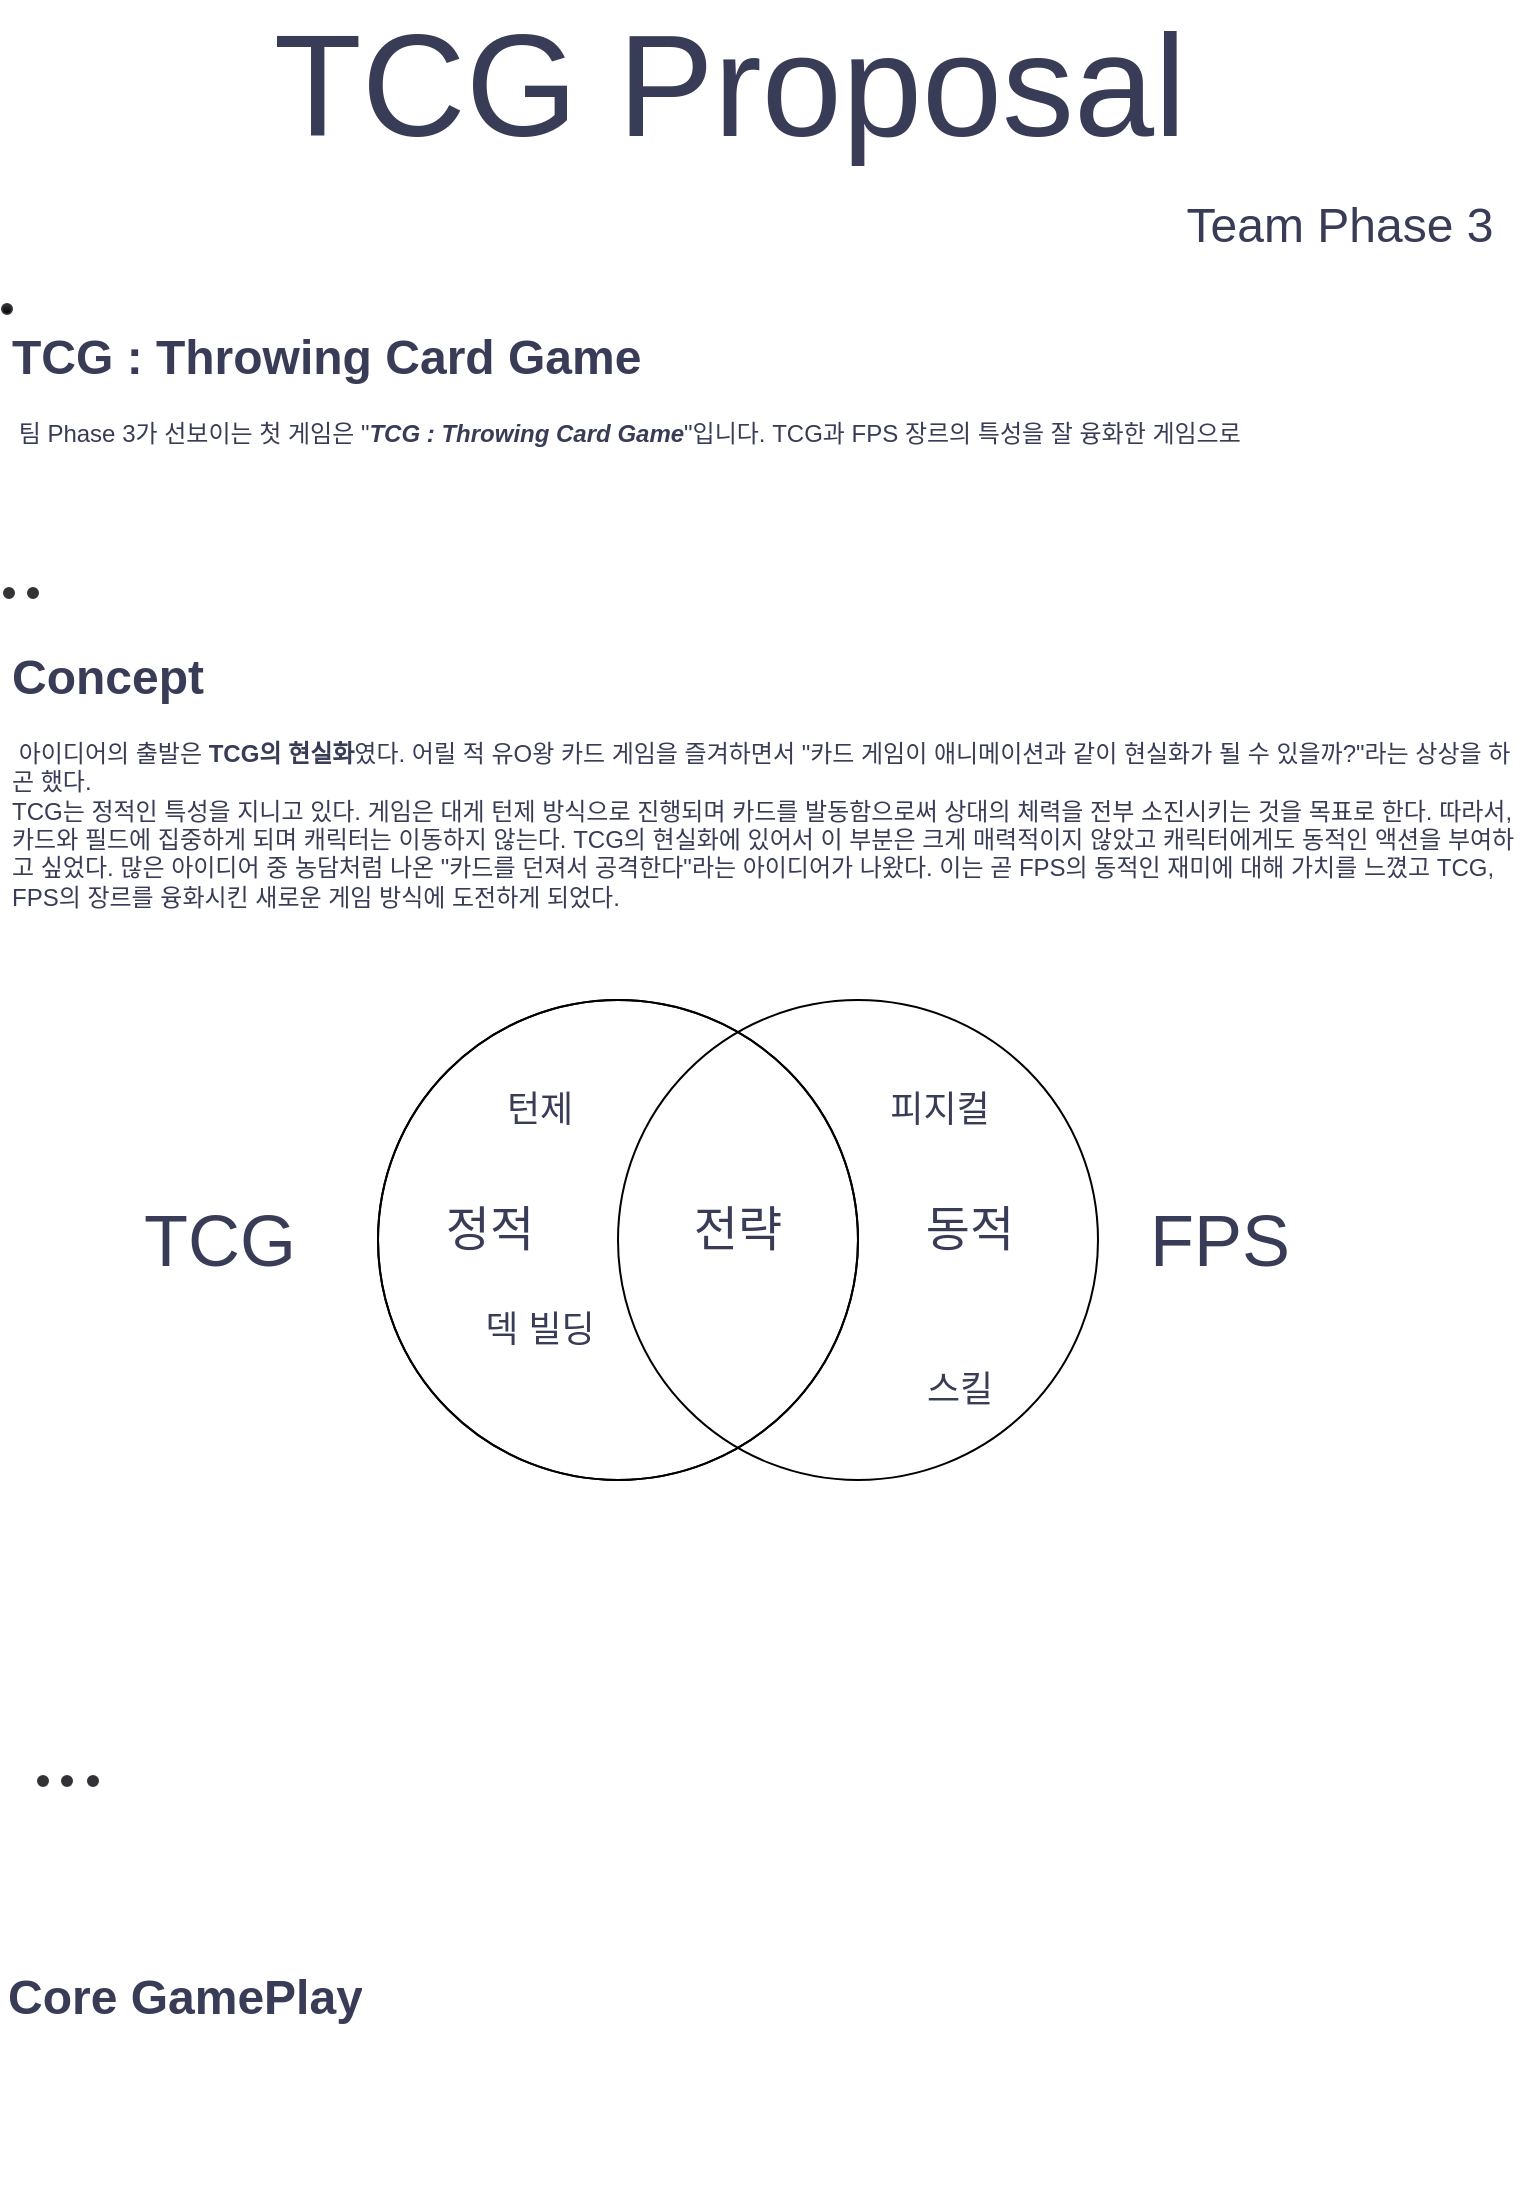 <mxfile version="24.3.0" type="github">
  <diagram name="페이지-1" id="QHebS5T0b-sYKPWRnpNN">
    <mxGraphModel dx="1167" dy="580" grid="1" gridSize="10" guides="1" tooltips="1" connect="1" arrows="1" fold="1" page="1" pageScale="1" pageWidth="827" pageHeight="1169" math="0" shadow="0">
      <root>
        <mxCell id="0" />
        <mxCell id="1" parent="0" />
        <mxCell id="LrQ1rgqcppHwZhbcvA47-1" value="&lt;font style=&quot;font-size: 72px;&quot;&gt;TCG Proposal&lt;/font&gt;" style="text;html=1;align=center;verticalAlign=middle;whiteSpace=wrap;rounded=0;labelBackgroundColor=none;fontColor=#393C56;" vertex="1" parent="1">
          <mxGeometry x="140" y="50" width="520" height="30" as="geometry" />
        </mxCell>
        <mxCell id="LrQ1rgqcppHwZhbcvA47-2" value="&lt;font style=&quot;font-size: 24px;&quot;&gt;Team Phase 3&lt;/font&gt;" style="text;html=1;align=center;verticalAlign=middle;whiteSpace=wrap;rounded=0;labelBackgroundColor=none;fontColor=#393C56;" vertex="1" parent="1">
          <mxGeometry x="610" y="120" width="190" height="30" as="geometry" />
        </mxCell>
        <mxCell id="LrQ1rgqcppHwZhbcvA47-4" value="&lt;h1 style=&quot;margin-top: 0px;&quot;&gt;TCG : Throwing Card Game&lt;/h1&gt;&lt;div&gt;&amp;nbsp;팀 Phase 3가 선보이는 첫 게임은 &quot;&lt;i&gt;&lt;b&gt;TCG : Throwing Card Game&lt;/b&gt;&lt;/i&gt;&quot;입니다. TCG과 FPS 장르의 특성을 잘 융화한 게임으로&amp;nbsp;&lt;/div&gt;" style="text;html=1;whiteSpace=wrap;overflow=hidden;rounded=0;fontColor=#393C56;" vertex="1" parent="1">
          <mxGeometry x="39" y="180" width="761" height="120" as="geometry" />
        </mxCell>
        <mxCell id="LrQ1rgqcppHwZhbcvA47-5" value="" style="ellipse;whiteSpace=wrap;html=1;aspect=fixed;strokeColor=#333337;fillColor=#333337;gradientColor=default;" vertex="1" parent="1">
          <mxGeometry x="36" y="174" width="5" height="5" as="geometry" />
        </mxCell>
        <mxCell id="LrQ1rgqcppHwZhbcvA47-8" value="&lt;h1 style=&quot;margin-top: 0px;&quot;&gt;Concept&lt;/h1&gt;&lt;div&gt;&amp;nbsp;아이디어의 출발은 &lt;b style=&quot;&quot;&gt;TCG의 현실화&lt;/b&gt;였다. 어릴 적 유O왕 카드 게임을 즐겨하면서 &quot;카드 게임이 애니메이션과 같이 현실화가 될 수 있을까?&quot;라는 상상을 하곤 했다.&amp;nbsp;&lt;/div&gt;&lt;div&gt;TCG는 정적인 특성을 지니고 있다. 게임은 대게 턴제 방식으로 진행되며 카드를 발동함으로써 상대의 체력을 전부 소진시키는 것을 목표로 한다. 따라서, 카드와 필드에 집중하게 되며 캐릭터는 이동하지 않는다. TCG의 현실화에 있어서 이 부분은 크게 매력적이지 않았고 캐릭터에게도 동적인 액션을 부여하고 싶었다. 많은 아이디어 중 농담처럼 나온 &quot;카드를 던져서 공격한다&quot;라는 아이디어가 나왔다. 이는 곧 FPS의 동적인 재미에 대해 가치를 느꼈고 TCG, FPS의 장르를 융화시킨 새로운 게임 방식에 도전하게 되었다.&lt;/div&gt;" style="text;html=1;whiteSpace=wrap;overflow=hidden;rounded=0;fontColor=#393C56;" vertex="1" parent="1">
          <mxGeometry x="39" y="340" width="761" height="170" as="geometry" />
        </mxCell>
        <mxCell id="LrQ1rgqcppHwZhbcvA47-9" value="" style="ellipse;whiteSpace=wrap;html=1;aspect=fixed;strokeColor=#333337;fillColor=#333337;" vertex="1" parent="1">
          <mxGeometry x="37" y="316" width="5" height="5" as="geometry" />
        </mxCell>
        <mxCell id="LrQ1rgqcppHwZhbcvA47-10" value="" style="ellipse;whiteSpace=wrap;html=1;aspect=fixed;strokeColor=#333337;fillColor=#333337;" vertex="1" parent="1">
          <mxGeometry x="49" y="316" width="5" height="5" as="geometry" />
        </mxCell>
        <mxCell id="LrQ1rgqcppHwZhbcvA47-11" value="&lt;h1 style=&quot;margin-top: 0px;&quot;&gt;Core GamePlay&lt;/h1&gt;" style="text;html=1;whiteSpace=wrap;overflow=hidden;rounded=0;fontColor=#393C56;" vertex="1" parent="1">
          <mxGeometry x="37" y="1000" width="761" height="120" as="geometry" />
        </mxCell>
        <mxCell id="LrQ1rgqcppHwZhbcvA47-19" value="" style="verticalLabelPosition=bottom;shadow=0;dashed=0;align=center;html=1;verticalAlign=top;strokeWidth=1;shape=mxgraph.electrical.signal_sources.current_source;direction=south;fillColor=none;" vertex="1" parent="1">
          <mxGeometry x="224" y="522" width="360" height="240" as="geometry" />
        </mxCell>
        <mxCell id="LrQ1rgqcppHwZhbcvA47-22" value="&lt;font style=&quot;font-size: 36px;&quot;&gt;TC&lt;span style=&quot;color: rgba(0, 0, 0, 0); font-family: monospace; font-size: 0px; text-align: start; text-wrap: nowrap;&quot;&gt;%3CmxGraphModel%3E%3Croot%3E%3CmxCell%20id%3D%220%22%2F%3E%3CmxCell%20id%3D%221%22%20parent%3D%220%22%2F%3E%3CmxCell%20id%3D%222%22%20value%3D%22%22%20style%3D%22ellipse%3BwhiteSpace%3Dwrap%3Bhtml%3D1%3Baspect%3Dfixed%3BstrokeColor%3D%23333337%3BfillColor%3D%23333337%3B%22%20vertex%3D%221%22%20parent%3D%221%22%3E%3CmxGeometry%20x%3D%2237%22%20y%3D%22477%22%20width%3D%225%22%20height%3D%225%22%20as%3D%22geometry%22%2F%3E%3C%2FmxCell%3E%3C%2Froot%3E%3C%2FmxGraphModel%3E&lt;/span&gt;G&lt;/font&gt;" style="text;html=1;align=center;verticalAlign=middle;whiteSpace=wrap;rounded=0;fontColor=#393C56;" vertex="1" parent="1">
          <mxGeometry x="100" y="627" width="90" height="30" as="geometry" />
        </mxCell>
        <mxCell id="LrQ1rgqcppHwZhbcvA47-23" value="&lt;span style=&quot;font-size: 36px;&quot;&gt;FPS&lt;/span&gt;" style="text;html=1;align=center;verticalAlign=middle;whiteSpace=wrap;rounded=0;fontColor=#393C56;" vertex="1" parent="1">
          <mxGeometry x="600" y="627" width="90" height="30" as="geometry" />
        </mxCell>
        <mxCell id="LrQ1rgqcppHwZhbcvA47-25" value="" style="group" vertex="1" connectable="0" parent="1">
          <mxGeometry x="54" y="910" width="30" height="5" as="geometry" />
        </mxCell>
        <mxCell id="LrQ1rgqcppHwZhbcvA47-12" value="" style="ellipse;whiteSpace=wrap;html=1;aspect=fixed;strokeColor=#333337;fillColor=#333337;" vertex="1" parent="LrQ1rgqcppHwZhbcvA47-25">
          <mxGeometry width="5" height="5" as="geometry" />
        </mxCell>
        <mxCell id="LrQ1rgqcppHwZhbcvA47-13" value="" style="ellipse;whiteSpace=wrap;html=1;aspect=fixed;strokeColor=#333337;fillColor=#333337;" vertex="1" parent="LrQ1rgqcppHwZhbcvA47-25">
          <mxGeometry x="12" width="5" height="5" as="geometry" />
        </mxCell>
        <mxCell id="LrQ1rgqcppHwZhbcvA47-14" value="" style="ellipse;whiteSpace=wrap;html=1;aspect=fixed;strokeColor=#333337;fillColor=#333337;" vertex="1" parent="LrQ1rgqcppHwZhbcvA47-25">
          <mxGeometry x="25" width="5" height="5" as="geometry" />
        </mxCell>
        <mxCell id="LrQ1rgqcppHwZhbcvA47-26" value="&lt;font style=&quot;font-size: 24px;&quot;&gt;정적&lt;/font&gt;" style="text;html=1;align=center;verticalAlign=middle;whiteSpace=wrap;rounded=0;fontColor=#393C56;" vertex="1" parent="1">
          <mxGeometry x="250" y="622" width="60" height="30" as="geometry" />
        </mxCell>
        <mxCell id="LrQ1rgqcppHwZhbcvA47-27" value="&lt;font style=&quot;font-size: 24px;&quot;&gt;동적&lt;/font&gt;" style="text;html=1;align=center;verticalAlign=middle;whiteSpace=wrap;rounded=0;fontColor=#393C56;" vertex="1" parent="1">
          <mxGeometry x="490" y="622" width="60" height="30" as="geometry" />
        </mxCell>
        <mxCell id="LrQ1rgqcppHwZhbcvA47-29" value="&lt;font style=&quot;font-size: 18px;&quot;&gt;덱 빌딩&lt;/font&gt;" style="text;html=1;align=center;verticalAlign=middle;whiteSpace=wrap;rounded=0;fontColor=#393C56;" vertex="1" parent="1">
          <mxGeometry x="260" y="672" width="90" height="30" as="geometry" />
        </mxCell>
        <mxCell id="LrQ1rgqcppHwZhbcvA47-30" value="&lt;font style=&quot;font-size: 18px;&quot;&gt;턴제&lt;/font&gt;" style="text;html=1;align=center;verticalAlign=middle;whiteSpace=wrap;rounded=0;fontColor=#393C56;" vertex="1" parent="1">
          <mxGeometry x="260" y="562" width="90" height="30" as="geometry" />
        </mxCell>
        <mxCell id="LrQ1rgqcppHwZhbcvA47-31" value="&lt;font style=&quot;font-size: 24px;&quot;&gt;전략&lt;/font&gt;" style="text;html=1;align=center;verticalAlign=middle;whiteSpace=wrap;rounded=0;fontColor=#393C56;" vertex="1" parent="1">
          <mxGeometry x="359" y="622" width="90" height="30" as="geometry" />
        </mxCell>
        <mxCell id="LrQ1rgqcppHwZhbcvA47-32" value="&lt;font style=&quot;font-size: 18px;&quot;&gt;피지&lt;span style=&quot;color: rgba(0, 0, 0, 0); font-family: monospace; font-size: 0px; text-align: start; text-wrap: nowrap;&quot;&gt;%3CmxGraphModel%3E%3Croot%3E%3CmxCell%20id%3D%220%22%2F%3E%3CmxCell%20id%3D%221%22%20parent%3D%220%22%2F%3E%3CmxCell%20id%3D%222%22%20value%3D%22%26lt%3Bfont%20style%3D%26quot%3Bfont-size%3A%2018px%3B%26quot%3B%26gt%3B%EC%A0%84%EB%9E%B5%26lt%3B%2Ffont%26gt%3B%22%20style%3D%22text%3Bhtml%3D1%3Balign%3Dcenter%3BverticalAlign%3Dmiddle%3BwhiteSpace%3Dwrap%3Brounded%3D0%3BfontColor%3D%23393C56%3B%22%20vertex%3D%221%22%20parent%3D%221%22%3E%3CmxGeometry%20x%3D%22260%22%20y%3D%22510%22%20width%3D%2290%22%20height%3D%2230%22%20as%3D%22geometry%22%2F%3E%3C%2FmxCell%3E%3C%2Froot%3E%3C%2FmxGraphModel%3E&lt;/span&gt;컬&lt;/font&gt;" style="text;html=1;align=center;verticalAlign=middle;whiteSpace=wrap;rounded=0;fontColor=#393C56;" vertex="1" parent="1">
          <mxGeometry x="460" y="562" width="90" height="30" as="geometry" />
        </mxCell>
        <mxCell id="LrQ1rgqcppHwZhbcvA47-33" value="&lt;span style=&quot;font-size: 18px;&quot;&gt;스킬&lt;/span&gt;" style="text;html=1;align=center;verticalAlign=middle;whiteSpace=wrap;rounded=0;fontColor=#393C56;" vertex="1" parent="1">
          <mxGeometry x="470" y="702" width="90" height="30" as="geometry" />
        </mxCell>
      </root>
    </mxGraphModel>
  </diagram>
</mxfile>
